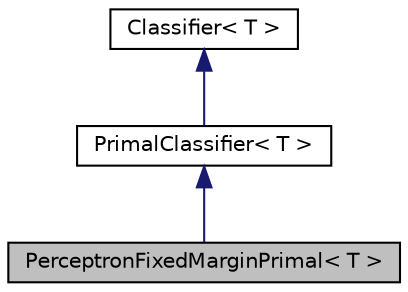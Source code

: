 digraph "PerceptronFixedMarginPrimal&lt; T &gt;"
{
  edge [fontname="Helvetica",fontsize="10",labelfontname="Helvetica",labelfontsize="10"];
  node [fontname="Helvetica",fontsize="10",shape=record];
  Node0 [label="PerceptronFixedMarginPrimal\< T \>",height=0.2,width=0.4,color="black", fillcolor="grey75", style="filled", fontcolor="black"];
  Node1 -> Node0 [dir="back",color="midnightblue",fontsize="10",style="solid",fontname="Helvetica"];
  Node1 [label="PrimalClassifier\< T \>",height=0.2,width=0.4,color="black", fillcolor="white", style="filled",URL="$class_primal_classifier.html"];
  Node2 -> Node1 [dir="back",color="midnightblue",fontsize="10",style="solid",fontname="Helvetica"];
  Node2 [label="Classifier\< T \>",height=0.2,width=0.4,color="black", fillcolor="white", style="filled",URL="$class_classifier.html"];
}
